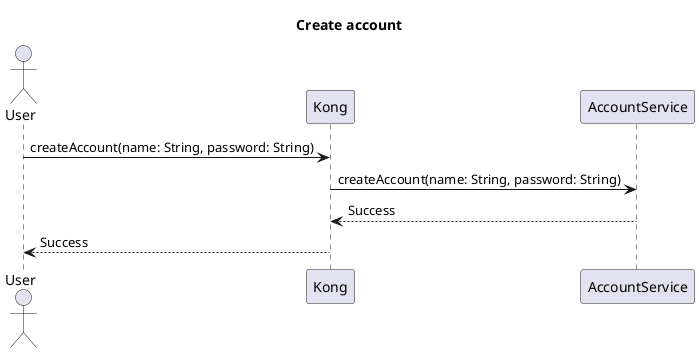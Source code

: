 @startuml create-account
title Create account
actor User

User -> Kong : createAccount(name: String, password: String)
Kong -> AccountService : createAccount(name: String, password: String)
AccountService --> Kong  :Success
Kong --> User : Success
@enduml